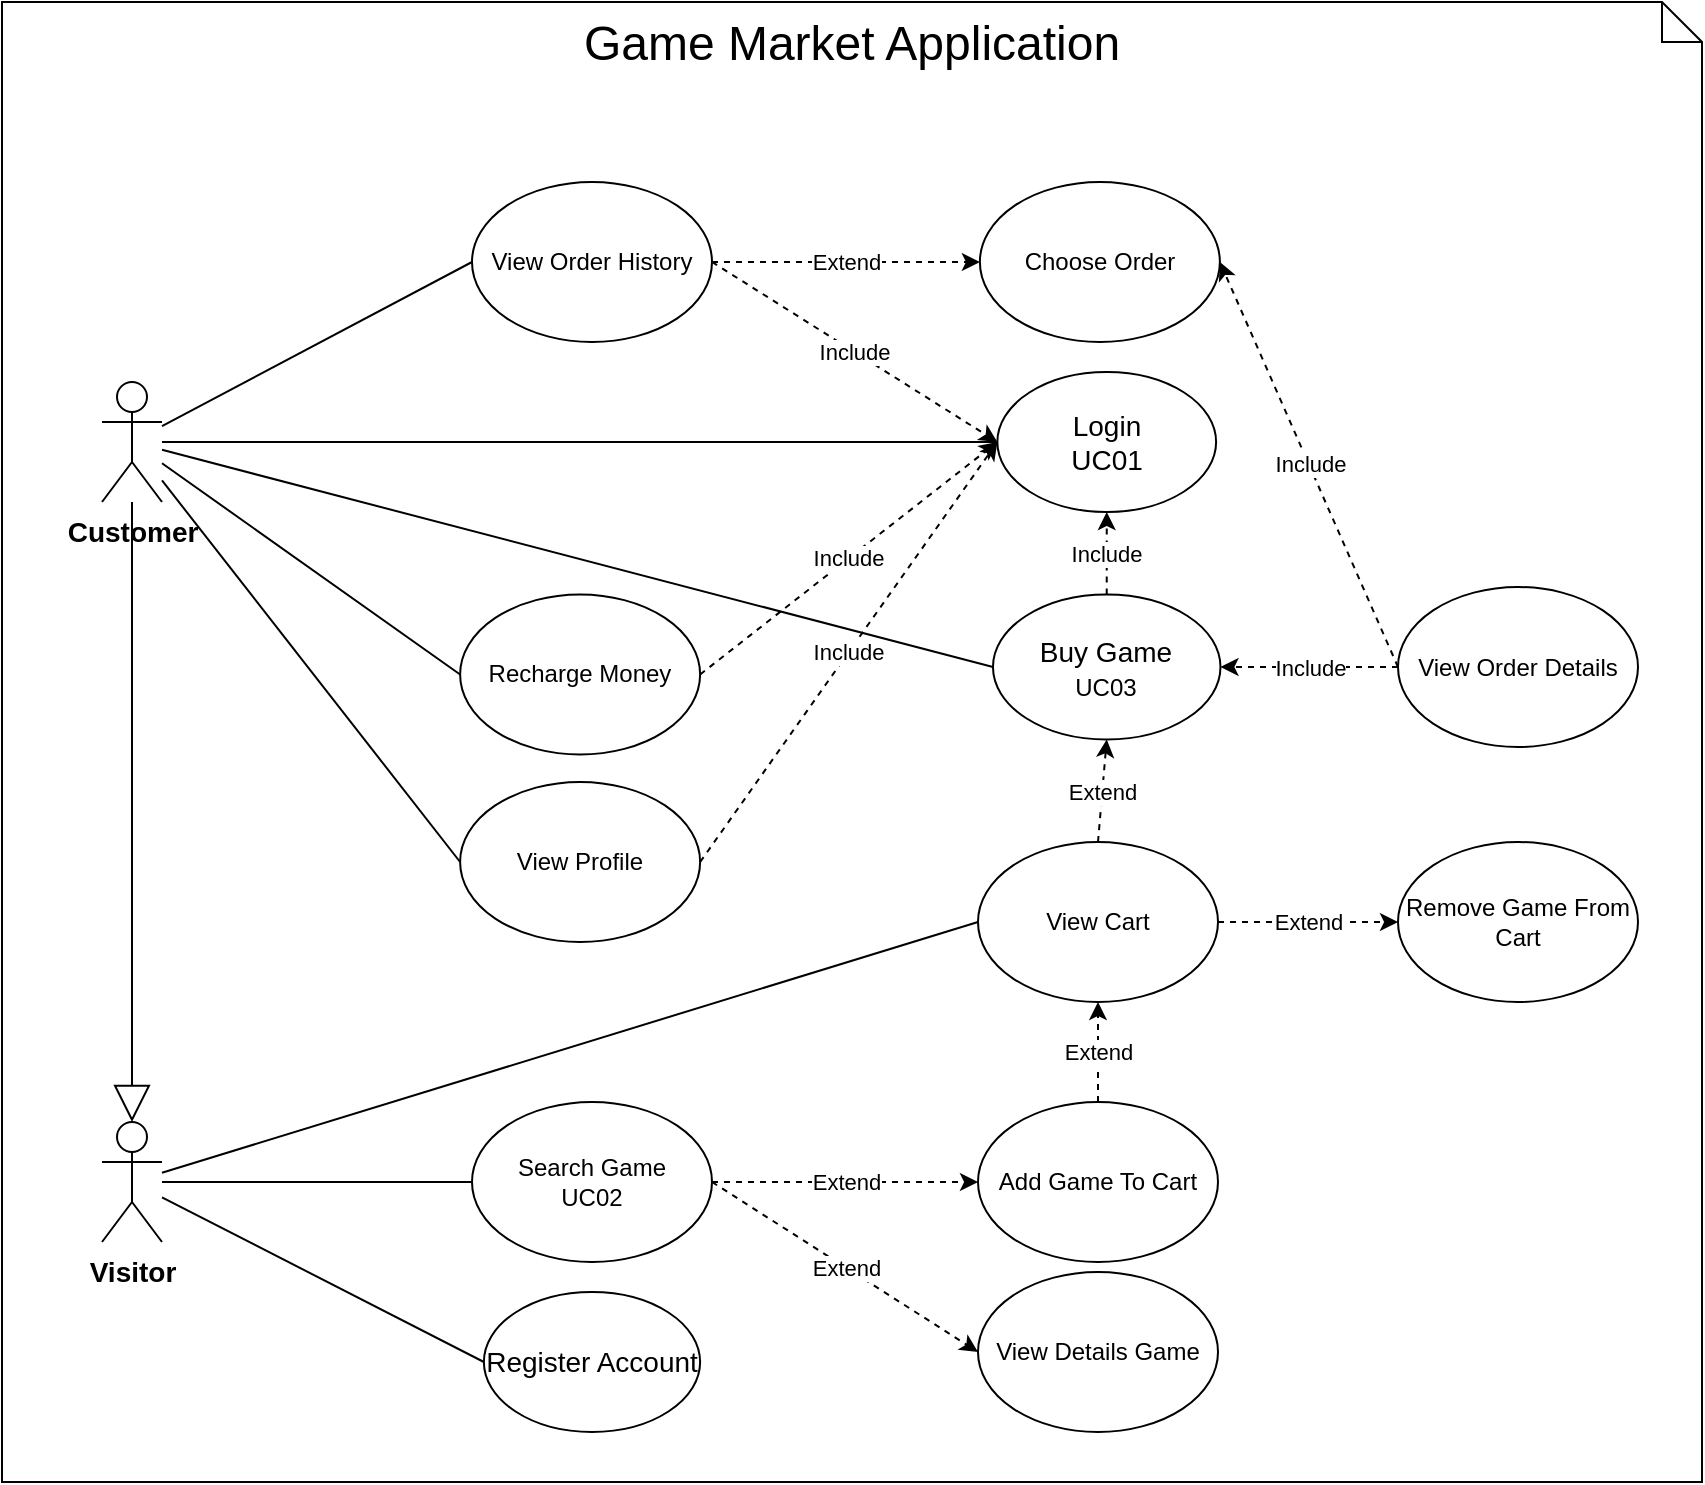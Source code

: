 <mxfile version="20.6.2" type="device"><diagram id="KXcQYND8kiZpKf5_zue2" name="Page-1"><mxGraphModel dx="613" dy="859" grid="1" gridSize="10" guides="1" tooltips="1" connect="1" arrows="1" fold="1" page="1" pageScale="1" pageWidth="850" pageHeight="1100" math="0" shadow="0"><root><mxCell id="0"/><mxCell id="1" parent="0"/><mxCell id="PnfKRrVHrXdjFrWZkURs-2" value="&lt;font style=&quot;font-size: 24px;&quot;&gt;Game Market Application&lt;/font&gt;" style="shape=note;size=20;whiteSpace=wrap;html=1;verticalAlign=top;" vertex="1" parent="1"><mxGeometry x="850" y="190" width="850" height="740" as="geometry"/></mxCell><mxCell id="yJES4FdTqjZqcFZiMuPb-55" value="Register Account" style="ellipse;whiteSpace=wrap;html=1;fontSize=14;" parent="1" vertex="1"><mxGeometry x="1090.94" y="835" width="108.12" height="70" as="geometry"/></mxCell><mxCell id="yJES4FdTqjZqcFZiMuPb-57" value="&lt;b style=&quot;font-size: 14px;&quot;&gt;Customer&lt;/b&gt;" style="shape=umlActor;verticalLabelPosition=bottom;verticalAlign=top;html=1;outlineConnect=0;fontSize=14;" parent="1" vertex="1"><mxGeometry x="900" y="380" width="30" height="60" as="geometry"/></mxCell><mxCell id="yJES4FdTqjZqcFZiMuPb-60" value="Buy Game&lt;br&gt;&lt;span style=&quot;font-size: 12px;&quot;&gt;UC03&lt;/span&gt;" style="ellipse;whiteSpace=wrap;html=1;fontSize=14;" parent="1" vertex="1"><mxGeometry x="1345.49" y="486.25" width="113.75" height="72.5" as="geometry"/></mxCell><mxCell id="yJES4FdTqjZqcFZiMuPb-63" value="" style="endArrow=none;html=1;rounded=0;fontSize=14;entryX=0;entryY=0.5;entryDx=0;entryDy=0;" parent="1" source="yJES4FdTqjZqcFZiMuPb-57" target="yJES4FdTqjZqcFZiMuPb-56" edge="1"><mxGeometry width="50" height="50" relative="1" as="geometry"><mxPoint x="1073" y="425" as="sourcePoint"/><mxPoint x="1123" y="375" as="targetPoint"/></mxGeometry></mxCell><mxCell id="yJES4FdTqjZqcFZiMuPb-64" value="" style="endArrow=none;html=1;rounded=0;fontSize=14;entryX=0;entryY=0.5;entryDx=0;entryDy=0;" parent="1" source="yJES4FdTqjZqcFZiMuPb-94" target="sp--mUhmZl4PDLwXqNvq-12" edge="1"><mxGeometry width="50" height="50" relative="1" as="geometry"><mxPoint x="883" y="1171.538" as="sourcePoint"/><mxPoint x="985.0" y="780" as="targetPoint"/></mxGeometry></mxCell><mxCell id="yJES4FdTqjZqcFZiMuPb-94" value="&lt;b style=&quot;font-size: 14px;&quot;&gt;Visitor&lt;/b&gt;" style="shape=umlActor;verticalLabelPosition=bottom;verticalAlign=top;html=1;outlineConnect=0;fontSize=14;" parent="1" vertex="1"><mxGeometry x="900" y="750" width="30" height="60" as="geometry"/></mxCell><mxCell id="yJES4FdTqjZqcFZiMuPb-95" value="" style="endArrow=block;endSize=16;endFill=0;html=1;rounded=0;" parent="1" source="yJES4FdTqjZqcFZiMuPb-57" target="yJES4FdTqjZqcFZiMuPb-94" edge="1"><mxGeometry width="160" relative="1" as="geometry"><mxPoint x="888" y="470" as="sourcePoint"/><mxPoint x="888" y="740" as="targetPoint"/></mxGeometry></mxCell><mxCell id="yJES4FdTqjZqcFZiMuPb-97" value="" style="endArrow=none;html=1;rounded=0;fontSize=14;entryX=0;entryY=0.5;entryDx=0;entryDy=0;" parent="1" source="yJES4FdTqjZqcFZiMuPb-94" target="yJES4FdTqjZqcFZiMuPb-55" edge="1"><mxGeometry width="50" height="50" relative="1" as="geometry"><mxPoint x="853" y="888.973" as="sourcePoint"/><mxPoint x="1020.5" y="1045" as="targetPoint"/></mxGeometry></mxCell><mxCell id="yJES4FdTqjZqcFZiMuPb-56" value="Login&lt;br&gt;UC01" style="ellipse;whiteSpace=wrap;html=1;fontSize=14;" parent="1" vertex="1"><mxGeometry x="1347.68" y="375" width="109.38" height="70" as="geometry"/></mxCell><mxCell id="j5gfw2YF714i59jHXQbF-12" value="Include" style="endArrow=classic;html=1;rounded=0;dashed=1;entryX=0.5;entryY=1;entryDx=0;entryDy=0;exitX=0.5;exitY=0;exitDx=0;exitDy=0;" parent="1" source="yJES4FdTqjZqcFZiMuPb-60" target="yJES4FdTqjZqcFZiMuPb-56" edge="1"><mxGeometry width="50" height="50" relative="1" as="geometry"><mxPoint x="1178" y="470" as="sourcePoint"/><mxPoint x="1268" y="370" as="targetPoint"/></mxGeometry></mxCell><mxCell id="sp--mUhmZl4PDLwXqNvq-5" value="Add Game To Cart" style="ellipse;whiteSpace=wrap;html=1;" parent="1" vertex="1"><mxGeometry x="1338" y="740" width="120" height="80" as="geometry"/></mxCell><mxCell id="sp--mUhmZl4PDLwXqNvq-6" value="Remove Game From Cart" style="ellipse;whiteSpace=wrap;html=1;" parent="1" vertex="1"><mxGeometry x="1548" y="610" width="120" height="80" as="geometry"/></mxCell><mxCell id="sp--mUhmZl4PDLwXqNvq-11" value="View Details Game" style="ellipse;whiteSpace=wrap;html=1;" parent="1" vertex="1"><mxGeometry x="1338" y="825" width="120" height="80" as="geometry"/></mxCell><mxCell id="sp--mUhmZl4PDLwXqNvq-12" value="Search Game&lt;br&gt;UC02" style="ellipse;whiteSpace=wrap;html=1;" parent="1" vertex="1"><mxGeometry x="1085.0" y="740" width="120" height="80" as="geometry"/></mxCell><mxCell id="sp--mUhmZl4PDLwXqNvq-15" value="Extend" style="endArrow=classic;html=1;rounded=0;entryX=0;entryY=0.5;entryDx=0;entryDy=0;dashed=1;exitX=1;exitY=0.5;exitDx=0;exitDy=0;" parent="1" source="sp--mUhmZl4PDLwXqNvq-12" target="sp--mUhmZl4PDLwXqNvq-11" edge="1"><mxGeometry relative="1" as="geometry"><mxPoint x="1458" y="1045" as="sourcePoint"/><mxPoint x="1338" y="1115" as="targetPoint"/></mxGeometry></mxCell><mxCell id="sp--mUhmZl4PDLwXqNvq-16" value="Extend" style="endArrow=classic;html=1;rounded=0;entryX=0;entryY=0.5;entryDx=0;entryDy=0;dashed=1;exitX=1;exitY=0.5;exitDx=0;exitDy=0;" parent="1" source="sp--mUhmZl4PDLwXqNvq-12" target="sp--mUhmZl4PDLwXqNvq-5" edge="1"><mxGeometry relative="1" as="geometry"><mxPoint x="1348" y="1015" as="sourcePoint"/><mxPoint x="1438" y="945" as="targetPoint"/></mxGeometry></mxCell><mxCell id="sp--mUhmZl4PDLwXqNvq-17" value="View Order Details" style="ellipse;whiteSpace=wrap;html=1;" parent="1" vertex="1"><mxGeometry x="1548" y="482.5" width="120" height="80" as="geometry"/></mxCell><mxCell id="sp--mUhmZl4PDLwXqNvq-18" value="View Cart&lt;br&gt;" style="ellipse;whiteSpace=wrap;html=1;" parent="1" vertex="1"><mxGeometry x="1338" y="610" width="120" height="80" as="geometry"/></mxCell><mxCell id="sp--mUhmZl4PDLwXqNvq-20" value="Extend" style="endArrow=classic;html=1;rounded=0;dashed=1;exitX=1;exitY=0.5;exitDx=0;exitDy=0;entryX=0;entryY=0.5;entryDx=0;entryDy=0;" parent="1" source="sp--mUhmZl4PDLwXqNvq-18" target="sp--mUhmZl4PDLwXqNvq-6" edge="1"><mxGeometry relative="1" as="geometry"><mxPoint x="1618" y="861.0" as="sourcePoint"/><mxPoint x="1788" y="785" as="targetPoint"/></mxGeometry></mxCell><mxCell id="sp--mUhmZl4PDLwXqNvq-21" value="Extend" style="endArrow=classic;html=1;rounded=0;dashed=1;exitX=0.5;exitY=0;exitDx=0;exitDy=0;entryX=0.5;entryY=1;entryDx=0;entryDy=0;" parent="1" source="sp--mUhmZl4PDLwXqNvq-18" target="yJES4FdTqjZqcFZiMuPb-60" edge="1"><mxGeometry relative="1" as="geometry"><mxPoint x="1738" y="675.0" as="sourcePoint"/><mxPoint x="1502" y="516" as="targetPoint"/></mxGeometry></mxCell><mxCell id="sp--mUhmZl4PDLwXqNvq-25" value="Include" style="endArrow=classic;html=1;rounded=0;entryX=1;entryY=0.5;entryDx=0;entryDy=0;dashed=1;exitX=0;exitY=0.5;exitDx=0;exitDy=0;" parent="1" source="sp--mUhmZl4PDLwXqNvq-17" target="yJES4FdTqjZqcFZiMuPb-60" edge="1"><mxGeometry relative="1" as="geometry"><mxPoint x="1748" y="560" as="sourcePoint"/><mxPoint x="1678" y="560" as="targetPoint"/></mxGeometry></mxCell><mxCell id="sp--mUhmZl4PDLwXqNvq-27" value="View Order History" style="ellipse;whiteSpace=wrap;html=1;" parent="1" vertex="1"><mxGeometry x="1085" y="280" width="120" height="80" as="geometry"/></mxCell><mxCell id="sp--mUhmZl4PDLwXqNvq-28" value="" style="endArrow=none;html=1;rounded=0;fontSize=14;entryX=0;entryY=0.5;entryDx=0;entryDy=0;" parent="1" source="yJES4FdTqjZqcFZiMuPb-57" target="sp--mUhmZl4PDLwXqNvq-27" edge="1"><mxGeometry width="50" height="50" relative="1" as="geometry"><mxPoint x="913" y="413" as="sourcePoint"/><mxPoint x="1148" y="310" as="targetPoint"/></mxGeometry></mxCell><mxCell id="sp--mUhmZl4PDLwXqNvq-29" value="Include" style="endArrow=classic;html=1;rounded=0;dashed=1;exitX=1;exitY=0.5;exitDx=0;exitDy=0;entryX=0;entryY=0.5;entryDx=0;entryDy=0;" parent="1" source="sp--mUhmZl4PDLwXqNvq-27" target="yJES4FdTqjZqcFZiMuPb-56" edge="1"><mxGeometry width="50" height="50" relative="1" as="geometry"><mxPoint x="1255" y="310" as="sourcePoint"/><mxPoint x="1435" y="330" as="targetPoint"/></mxGeometry></mxCell><mxCell id="sp--mUhmZl4PDLwXqNvq-30" value="Choose Order" style="ellipse;whiteSpace=wrap;html=1;" parent="1" vertex="1"><mxGeometry x="1338.94" y="280" width="120" height="80" as="geometry"/></mxCell><mxCell id="sp--mUhmZl4PDLwXqNvq-31" value="Extend" style="endArrow=classic;html=1;rounded=0;dashed=1;exitX=1;exitY=0.5;exitDx=0;exitDy=0;entryX=0;entryY=0.5;entryDx=0;entryDy=0;" parent="1" source="sp--mUhmZl4PDLwXqNvq-27" target="sp--mUhmZl4PDLwXqNvq-30" edge="1"><mxGeometry width="50" height="50" relative="1" as="geometry"><mxPoint x="1335" y="210" as="sourcePoint"/><mxPoint x="1335" y="280" as="targetPoint"/></mxGeometry></mxCell><mxCell id="sp--mUhmZl4PDLwXqNvq-32" value="Include" style="endArrow=classic;html=1;rounded=0;dashed=1;exitX=0;exitY=0.5;exitDx=0;exitDy=0;entryX=1;entryY=0.5;entryDx=0;entryDy=0;" parent="1" source="sp--mUhmZl4PDLwXqNvq-17" target="sp--mUhmZl4PDLwXqNvq-30" edge="1"><mxGeometry width="50" height="50" relative="1" as="geometry"><mxPoint x="1548" y="250" as="sourcePoint"/><mxPoint x="1395" y="320" as="targetPoint"/></mxGeometry></mxCell><mxCell id="sp--mUhmZl4PDLwXqNvq-34" value="Recharge Money" style="ellipse;whiteSpace=wrap;html=1;" parent="1" vertex="1"><mxGeometry x="1079.06" y="486.25" width="120" height="80" as="geometry"/></mxCell><mxCell id="sp--mUhmZl4PDLwXqNvq-35" value="" style="endArrow=none;html=1;rounded=0;fontSize=14;entryX=0;entryY=0.5;entryDx=0;entryDy=0;" parent="1" source="yJES4FdTqjZqcFZiMuPb-57" target="sp--mUhmZl4PDLwXqNvq-34" edge="1"><mxGeometry width="50" height="50" relative="1" as="geometry"><mxPoint x="913" y="420" as="sourcePoint"/><mxPoint x="1355" y="415" as="targetPoint"/></mxGeometry></mxCell><mxCell id="sp--mUhmZl4PDLwXqNvq-36" value="Include" style="endArrow=classic;html=1;rounded=0;dashed=1;exitX=1;exitY=0.5;exitDx=0;exitDy=0;entryX=0;entryY=0.5;entryDx=0;entryDy=0;" parent="1" source="sp--mUhmZl4PDLwXqNvq-34" edge="1" target="yJES4FdTqjZqcFZiMuPb-56"><mxGeometry width="50" height="50" relative="1" as="geometry"><mxPoint x="1215" y="350" as="sourcePoint"/><mxPoint x="1345" y="405" as="targetPoint"/></mxGeometry></mxCell><mxCell id="P43sSDn-P2DWNO2LkJUK-1" value="" style="endArrow=none;html=1;rounded=0;fontSize=14;entryX=0;entryY=0.5;entryDx=0;entryDy=0;" parent="1" source="yJES4FdTqjZqcFZiMuPb-94" target="sp--mUhmZl4PDLwXqNvq-18" edge="1"><mxGeometry width="50" height="50" relative="1" as="geometry"><mxPoint x="913" y="430" as="sourcePoint"/><mxPoint x="1095" y="550" as="targetPoint"/></mxGeometry></mxCell><mxCell id="P43sSDn-P2DWNO2LkJUK-2" value="Extend" style="endArrow=classic;html=1;rounded=0;dashed=1;entryX=0.5;entryY=1;entryDx=0;entryDy=0;exitX=0.5;exitY=0;exitDx=0;exitDy=0;" parent="1" source="sp--mUhmZl4PDLwXqNvq-5" target="sp--mUhmZl4PDLwXqNvq-18" edge="1"><mxGeometry relative="1" as="geometry"><mxPoint x="1468" y="739" as="sourcePoint"/><mxPoint x="1558" y="739" as="targetPoint"/></mxGeometry></mxCell><mxCell id="YPIco9ZL0iDHzWoRpvgK-5" value="" style="endArrow=none;html=1;rounded=0;fontSize=14;entryX=0;entryY=0.5;entryDx=0;entryDy=0;" parent="1" source="yJES4FdTqjZqcFZiMuPb-57" target="yJES4FdTqjZqcFZiMuPb-60" edge="1"><mxGeometry width="50" height="50" relative="1" as="geometry"><mxPoint x="940" y="425.294" as="sourcePoint"/><mxPoint x="1095" y="480" as="targetPoint"/></mxGeometry></mxCell><mxCell id="yeW_1RJhgPNtANxBeGjt-1" value="View Profile" style="ellipse;whiteSpace=wrap;html=1;" parent="1" vertex="1"><mxGeometry x="1079.06" y="580" width="120" height="80" as="geometry"/></mxCell><mxCell id="yeW_1RJhgPNtANxBeGjt-2" value="" style="endArrow=none;html=1;rounded=0;fontSize=14;entryX=0;entryY=0.5;entryDx=0;entryDy=0;" parent="1" source="yJES4FdTqjZqcFZiMuPb-57" target="yeW_1RJhgPNtANxBeGjt-1" edge="1"><mxGeometry width="50" height="50" relative="1" as="geometry"><mxPoint x="940" y="430" as="sourcePoint"/><mxPoint x="1095" y="536" as="targetPoint"/></mxGeometry></mxCell><mxCell id="yeW_1RJhgPNtANxBeGjt-4" value="Include" style="endArrow=classic;html=1;rounded=0;dashed=1;exitX=1;exitY=0.5;exitDx=0;exitDy=0;entryX=0;entryY=0.5;entryDx=0;entryDy=0;" parent="1" source="yeW_1RJhgPNtANxBeGjt-1" target="yJES4FdTqjZqcFZiMuPb-56" edge="1"><mxGeometry width="50" height="50" relative="1" as="geometry"><mxPoint x="1215" y="536" as="sourcePoint"/><mxPoint x="1355" y="415" as="targetPoint"/></mxGeometry></mxCell></root></mxGraphModel></diagram></mxfile>